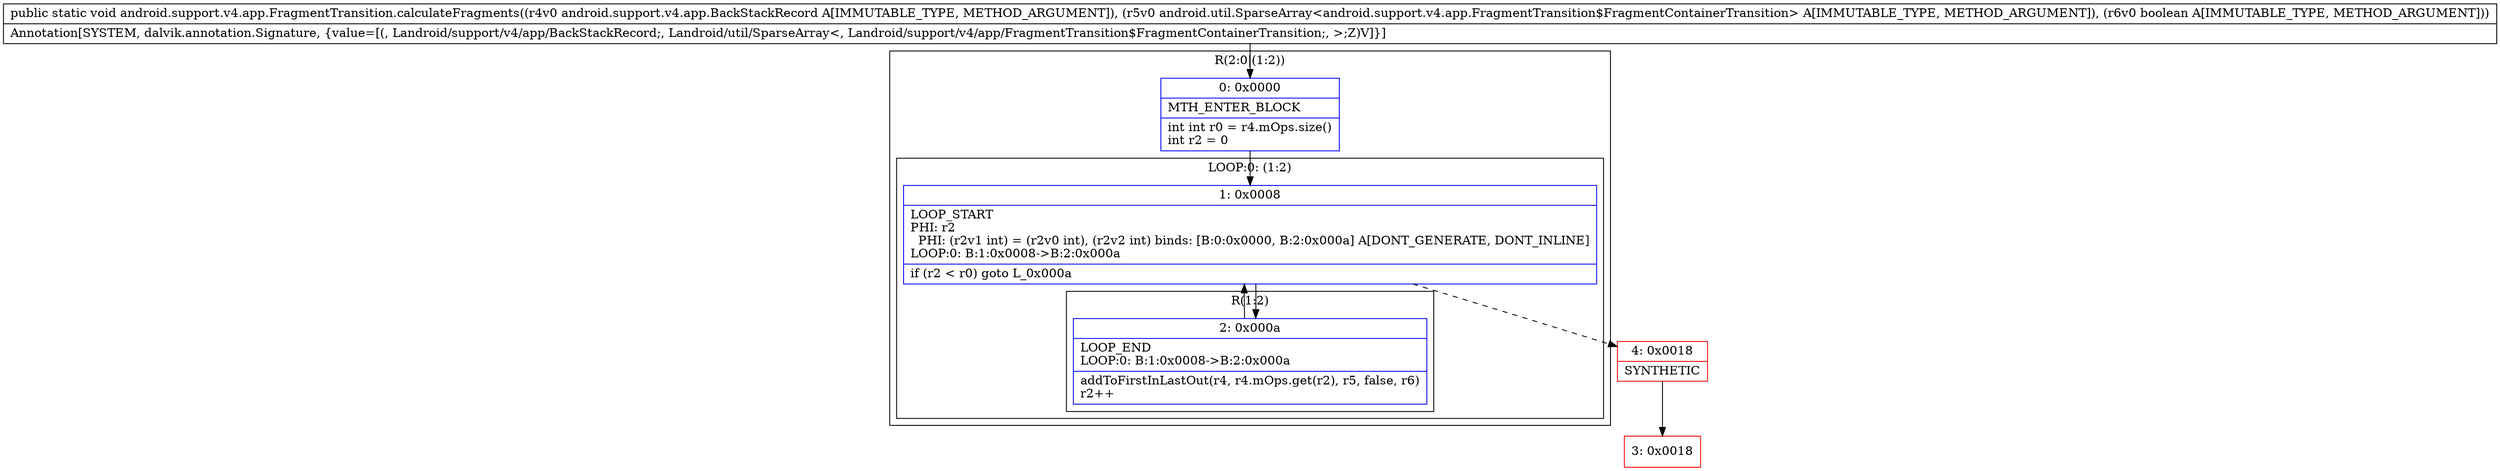 digraph "CFG forandroid.support.v4.app.FragmentTransition.calculateFragments(Landroid\/support\/v4\/app\/BackStackRecord;Landroid\/util\/SparseArray;Z)V" {
subgraph cluster_Region_2099366319 {
label = "R(2:0|(1:2))";
node [shape=record,color=blue];
Node_0 [shape=record,label="{0\:\ 0x0000|MTH_ENTER_BLOCK\l|int int r0 = r4.mOps.size()\lint r2 = 0\l}"];
subgraph cluster_LoopRegion_1854380827 {
label = "LOOP:0: (1:2)";
node [shape=record,color=blue];
Node_1 [shape=record,label="{1\:\ 0x0008|LOOP_START\lPHI: r2 \l  PHI: (r2v1 int) = (r2v0 int), (r2v2 int) binds: [B:0:0x0000, B:2:0x000a] A[DONT_GENERATE, DONT_INLINE]\lLOOP:0: B:1:0x0008\-\>B:2:0x000a\l|if (r2 \< r0) goto L_0x000a\l}"];
subgraph cluster_Region_1117440499 {
label = "R(1:2)";
node [shape=record,color=blue];
Node_2 [shape=record,label="{2\:\ 0x000a|LOOP_END\lLOOP:0: B:1:0x0008\-\>B:2:0x000a\l|addToFirstInLastOut(r4, r4.mOps.get(r2), r5, false, r6)\lr2++\l}"];
}
}
}
Node_3 [shape=record,color=red,label="{3\:\ 0x0018}"];
Node_4 [shape=record,color=red,label="{4\:\ 0x0018|SYNTHETIC\l}"];
MethodNode[shape=record,label="{public static void android.support.v4.app.FragmentTransition.calculateFragments((r4v0 android.support.v4.app.BackStackRecord A[IMMUTABLE_TYPE, METHOD_ARGUMENT]), (r5v0 android.util.SparseArray\<android.support.v4.app.FragmentTransition$FragmentContainerTransition\> A[IMMUTABLE_TYPE, METHOD_ARGUMENT]), (r6v0 boolean A[IMMUTABLE_TYPE, METHOD_ARGUMENT]))  | Annotation[SYSTEM, dalvik.annotation.Signature, \{value=[(, Landroid\/support\/v4\/app\/BackStackRecord;, Landroid\/util\/SparseArray\<, Landroid\/support\/v4\/app\/FragmentTransition$FragmentContainerTransition;, \>;Z)V]\}]\l}"];
MethodNode -> Node_0;
Node_0 -> Node_1;
Node_1 -> Node_2;
Node_1 -> Node_4[style=dashed];
Node_2 -> Node_1;
Node_4 -> Node_3;
}

